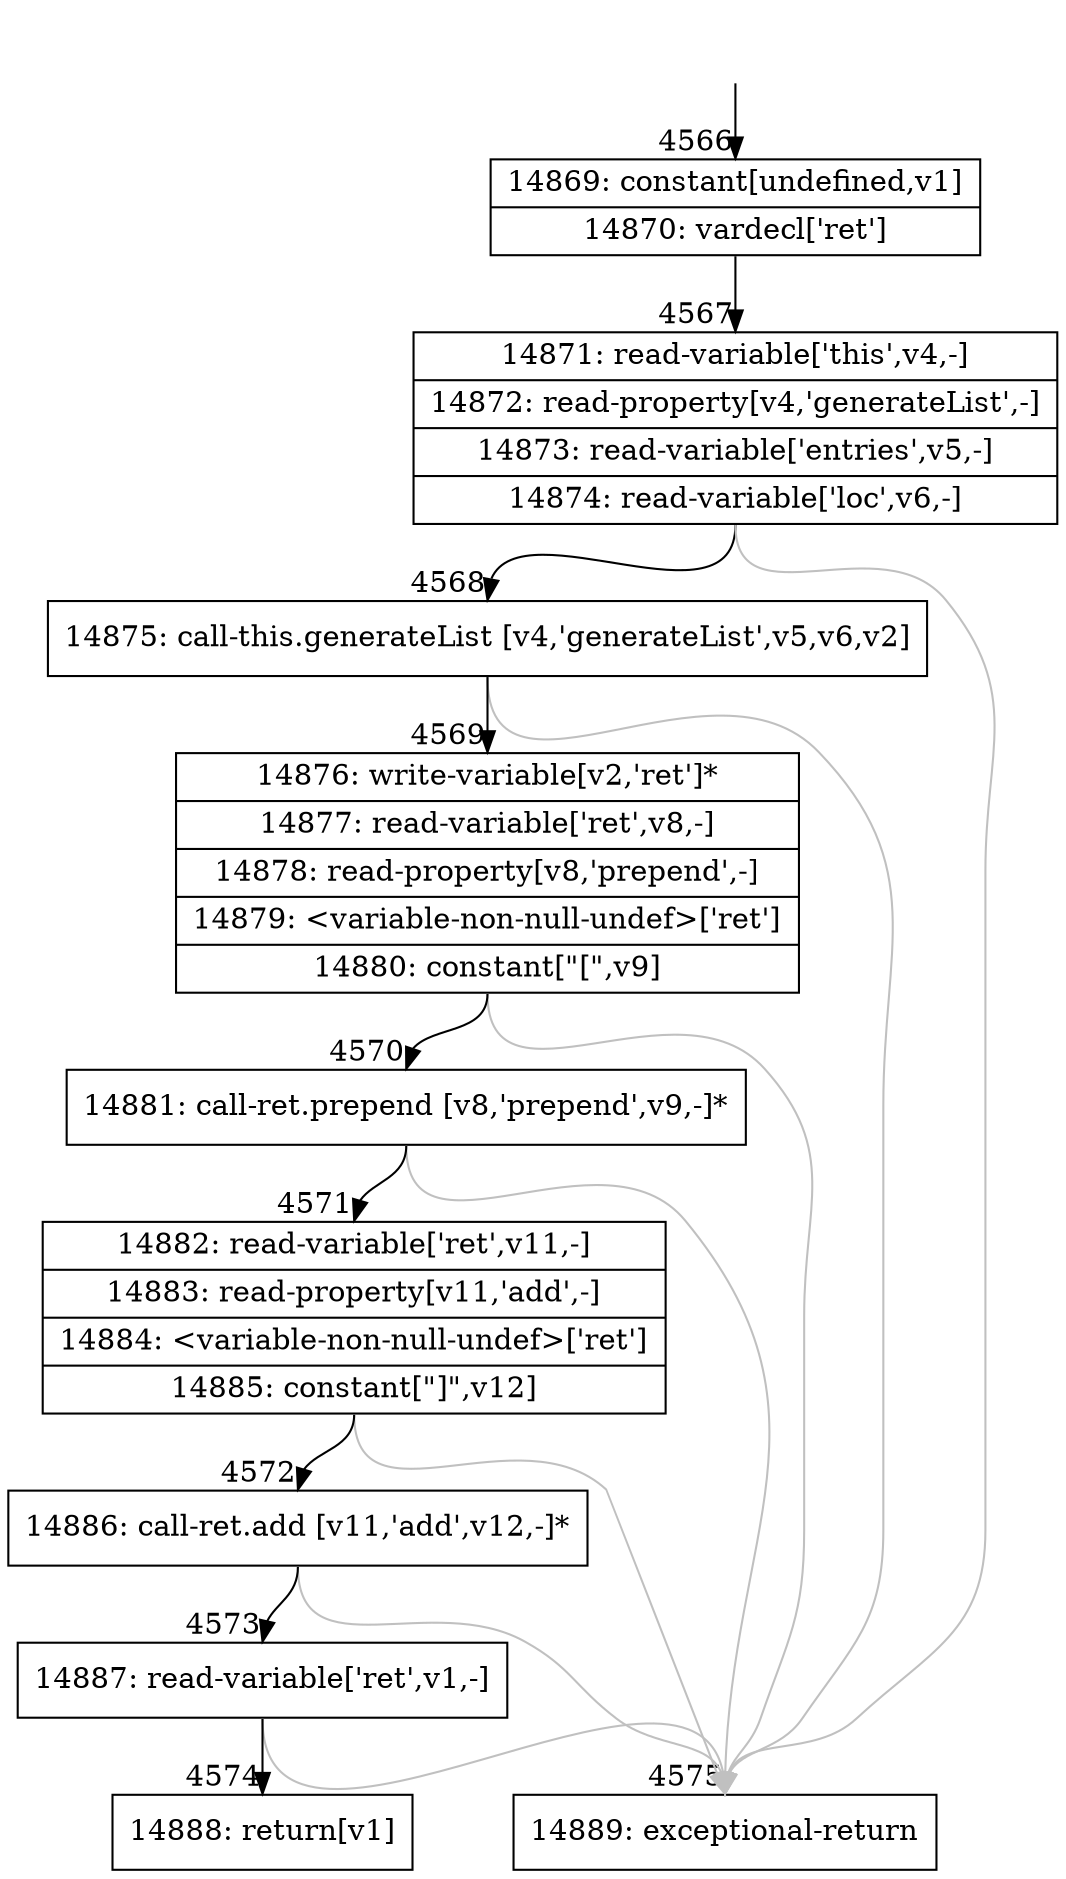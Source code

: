 digraph {
rankdir="TD"
BB_entry202[shape=none,label=""];
BB_entry202 -> BB4566 [tailport=s, headport=n, headlabel="    4566"]
BB4566 [shape=record label="{14869: constant[undefined,v1]|14870: vardecl['ret']}" ] 
BB4566 -> BB4567 [tailport=s, headport=n, headlabel="      4567"]
BB4567 [shape=record label="{14871: read-variable['this',v4,-]|14872: read-property[v4,'generateList',-]|14873: read-variable['entries',v5,-]|14874: read-variable['loc',v6,-]}" ] 
BB4567 -> BB4568 [tailport=s, headport=n, headlabel="      4568"]
BB4567 -> BB4575 [tailport=s, headport=n, color=gray, headlabel="      4575"]
BB4568 [shape=record label="{14875: call-this.generateList [v4,'generateList',v5,v6,v2]}" ] 
BB4568 -> BB4569 [tailport=s, headport=n, headlabel="      4569"]
BB4568 -> BB4575 [tailport=s, headport=n, color=gray]
BB4569 [shape=record label="{14876: write-variable[v2,'ret']*|14877: read-variable['ret',v8,-]|14878: read-property[v8,'prepend',-]|14879: \<variable-non-null-undef\>['ret']|14880: constant[\"[\",v9]}" ] 
BB4569 -> BB4570 [tailport=s, headport=n, headlabel="      4570"]
BB4569 -> BB4575 [tailport=s, headport=n, color=gray]
BB4570 [shape=record label="{14881: call-ret.prepend [v8,'prepend',v9,-]*}" ] 
BB4570 -> BB4571 [tailport=s, headport=n, headlabel="      4571"]
BB4570 -> BB4575 [tailport=s, headport=n, color=gray]
BB4571 [shape=record label="{14882: read-variable['ret',v11,-]|14883: read-property[v11,'add',-]|14884: \<variable-non-null-undef\>['ret']|14885: constant[\"]\",v12]}" ] 
BB4571 -> BB4572 [tailport=s, headport=n, headlabel="      4572"]
BB4571 -> BB4575 [tailport=s, headport=n, color=gray]
BB4572 [shape=record label="{14886: call-ret.add [v11,'add',v12,-]*}" ] 
BB4572 -> BB4573 [tailport=s, headport=n, headlabel="      4573"]
BB4572 -> BB4575 [tailport=s, headport=n, color=gray]
BB4573 [shape=record label="{14887: read-variable['ret',v1,-]}" ] 
BB4573 -> BB4574 [tailport=s, headport=n, headlabel="      4574"]
BB4573 -> BB4575 [tailport=s, headport=n, color=gray]
BB4574 [shape=record label="{14888: return[v1]}" ] 
BB4575 [shape=record label="{14889: exceptional-return}" ] 
//#$~ 2602
}
